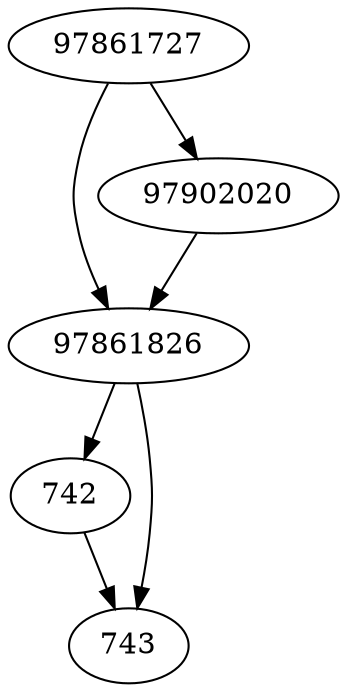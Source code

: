 strict digraph  {
97861826;
97902020;
742;
743;
97861727;
97861826 -> 742;
97861826 -> 743;
97902020 -> 97861826;
742 -> 743;
97861727 -> 97861826;
97861727 -> 97902020;
}

